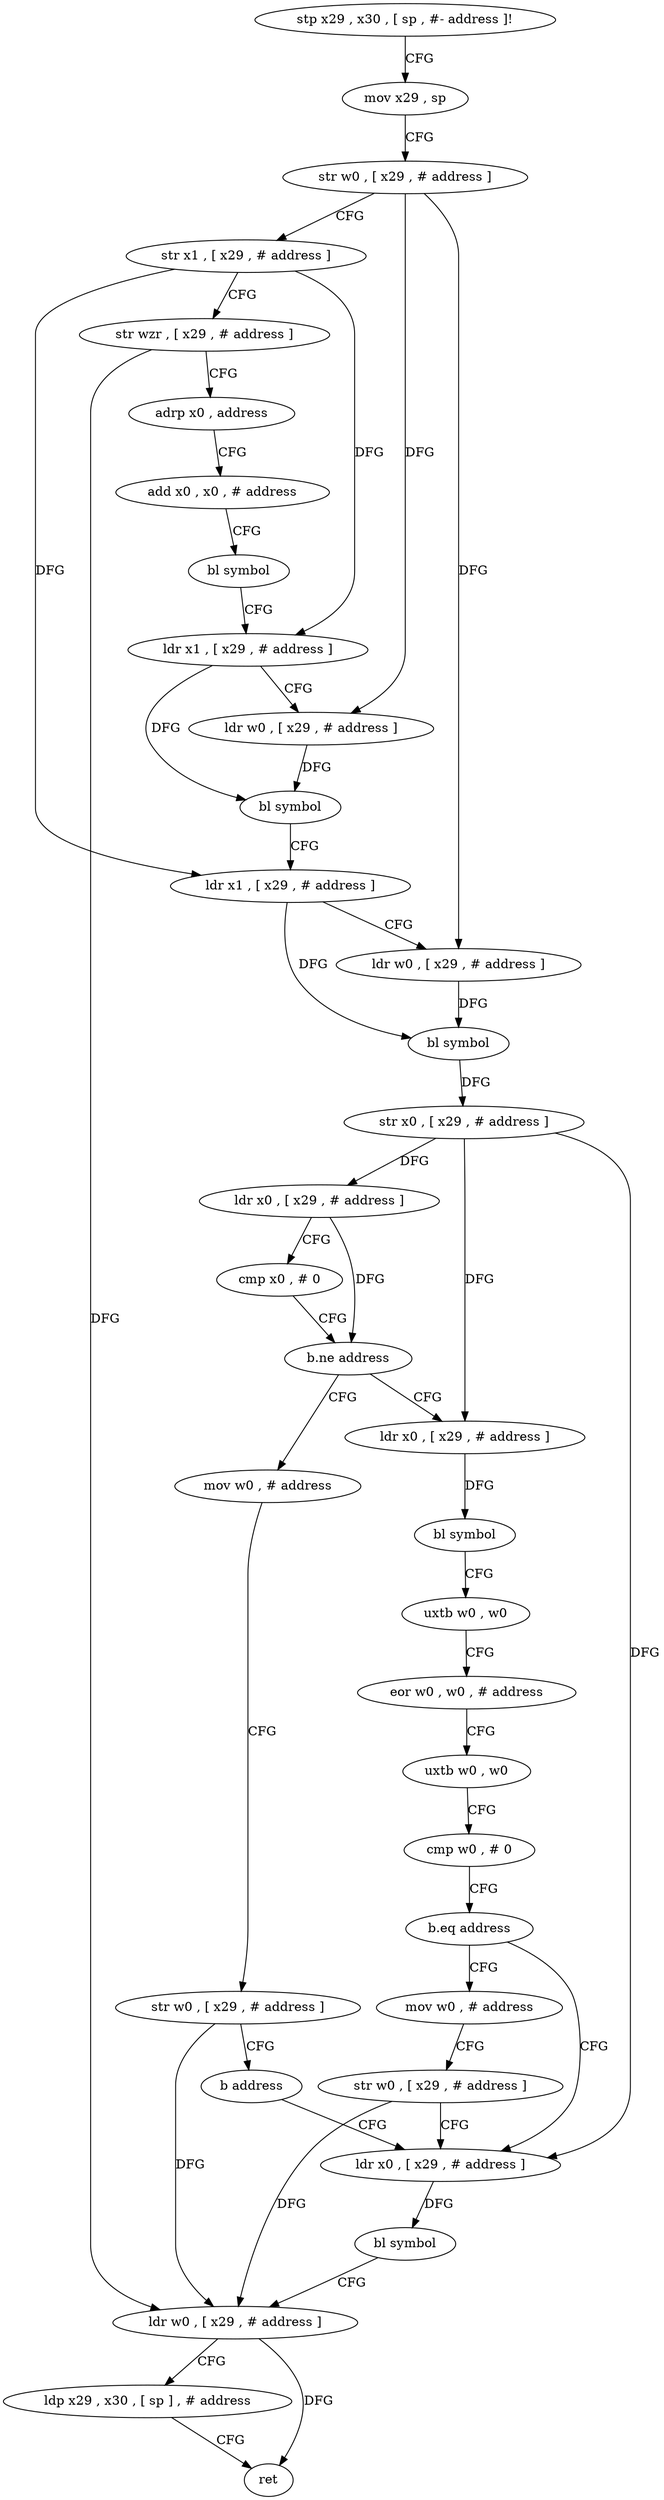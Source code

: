 digraph "func" {
"4222084" [label = "stp x29 , x30 , [ sp , #- address ]!" ]
"4222088" [label = "mov x29 , sp" ]
"4222092" [label = "str w0 , [ x29 , # address ]" ]
"4222096" [label = "str x1 , [ x29 , # address ]" ]
"4222100" [label = "str wzr , [ x29 , # address ]" ]
"4222104" [label = "adrp x0 , address" ]
"4222108" [label = "add x0 , x0 , # address" ]
"4222112" [label = "bl symbol" ]
"4222116" [label = "ldr x1 , [ x29 , # address ]" ]
"4222120" [label = "ldr w0 , [ x29 , # address ]" ]
"4222124" [label = "bl symbol" ]
"4222128" [label = "ldr x1 , [ x29 , # address ]" ]
"4222132" [label = "ldr w0 , [ x29 , # address ]" ]
"4222136" [label = "bl symbol" ]
"4222140" [label = "str x0 , [ x29 , # address ]" ]
"4222144" [label = "ldr x0 , [ x29 , # address ]" ]
"4222148" [label = "cmp x0 , # 0" ]
"4222152" [label = "b.ne address" ]
"4222168" [label = "ldr x0 , [ x29 , # address ]" ]
"4222156" [label = "mov w0 , # address" ]
"4222172" [label = "bl symbol" ]
"4222176" [label = "uxtb w0 , w0" ]
"4222180" [label = "eor w0 , w0 , # address" ]
"4222184" [label = "uxtb w0 , w0" ]
"4222188" [label = "cmp w0 , # 0" ]
"4222192" [label = "b.eq address" ]
"4222204" [label = "ldr x0 , [ x29 , # address ]" ]
"4222196" [label = "mov w0 , # address" ]
"4222160" [label = "str w0 , [ x29 , # address ]" ]
"4222164" [label = "b address" ]
"4222208" [label = "bl symbol" ]
"4222212" [label = "ldr w0 , [ x29 , # address ]" ]
"4222216" [label = "ldp x29 , x30 , [ sp ] , # address" ]
"4222220" [label = "ret" ]
"4222200" [label = "str w0 , [ x29 , # address ]" ]
"4222084" -> "4222088" [ label = "CFG" ]
"4222088" -> "4222092" [ label = "CFG" ]
"4222092" -> "4222096" [ label = "CFG" ]
"4222092" -> "4222120" [ label = "DFG" ]
"4222092" -> "4222132" [ label = "DFG" ]
"4222096" -> "4222100" [ label = "CFG" ]
"4222096" -> "4222116" [ label = "DFG" ]
"4222096" -> "4222128" [ label = "DFG" ]
"4222100" -> "4222104" [ label = "CFG" ]
"4222100" -> "4222212" [ label = "DFG" ]
"4222104" -> "4222108" [ label = "CFG" ]
"4222108" -> "4222112" [ label = "CFG" ]
"4222112" -> "4222116" [ label = "CFG" ]
"4222116" -> "4222120" [ label = "CFG" ]
"4222116" -> "4222124" [ label = "DFG" ]
"4222120" -> "4222124" [ label = "DFG" ]
"4222124" -> "4222128" [ label = "CFG" ]
"4222128" -> "4222132" [ label = "CFG" ]
"4222128" -> "4222136" [ label = "DFG" ]
"4222132" -> "4222136" [ label = "DFG" ]
"4222136" -> "4222140" [ label = "DFG" ]
"4222140" -> "4222144" [ label = "DFG" ]
"4222140" -> "4222168" [ label = "DFG" ]
"4222140" -> "4222204" [ label = "DFG" ]
"4222144" -> "4222148" [ label = "CFG" ]
"4222144" -> "4222152" [ label = "DFG" ]
"4222148" -> "4222152" [ label = "CFG" ]
"4222152" -> "4222168" [ label = "CFG" ]
"4222152" -> "4222156" [ label = "CFG" ]
"4222168" -> "4222172" [ label = "DFG" ]
"4222156" -> "4222160" [ label = "CFG" ]
"4222172" -> "4222176" [ label = "CFG" ]
"4222176" -> "4222180" [ label = "CFG" ]
"4222180" -> "4222184" [ label = "CFG" ]
"4222184" -> "4222188" [ label = "CFG" ]
"4222188" -> "4222192" [ label = "CFG" ]
"4222192" -> "4222204" [ label = "CFG" ]
"4222192" -> "4222196" [ label = "CFG" ]
"4222204" -> "4222208" [ label = "DFG" ]
"4222196" -> "4222200" [ label = "CFG" ]
"4222160" -> "4222164" [ label = "CFG" ]
"4222160" -> "4222212" [ label = "DFG" ]
"4222164" -> "4222204" [ label = "CFG" ]
"4222208" -> "4222212" [ label = "CFG" ]
"4222212" -> "4222216" [ label = "CFG" ]
"4222212" -> "4222220" [ label = "DFG" ]
"4222216" -> "4222220" [ label = "CFG" ]
"4222200" -> "4222204" [ label = "CFG" ]
"4222200" -> "4222212" [ label = "DFG" ]
}
